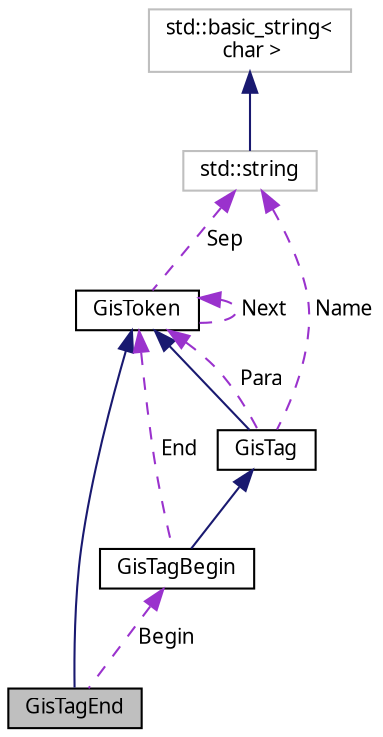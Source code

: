 digraph "GisTagEnd"
{
  edge [fontname="Sans",fontsize="10",labelfontname="Sans",labelfontsize="10"];
  node [fontname="Sans",fontsize="10",shape=record];
  Node2 [label="GisTagEnd",height=0.2,width=0.4,color="black", fillcolor="grey75", style="filled", fontcolor="black"];
  Node3 -> Node2 [dir="back",color="midnightblue",fontsize="10",style="solid",fontname="Sans"];
  Node3 [label="GisToken",height=0.2,width=0.4,color="black", fillcolor="white", style="filled",URL="$d2/db7/classGisToken.html"];
  Node4 -> Node3 [dir="back",color="darkorchid3",fontsize="10",style="dashed",label=" Sep" ,fontname="Sans"];
  Node4 [label="std::string",height=0.2,width=0.4,color="grey75", fillcolor="white", style="filled",tooltip="STL class. "];
  Node5 -> Node4 [dir="back",color="midnightblue",fontsize="10",style="solid",fontname="Sans"];
  Node5 [label="std::basic_string\<\l char \>",height=0.2,width=0.4,color="grey75", fillcolor="white", style="filled",tooltip="STL class. "];
  Node3 -> Node3 [dir="back",color="darkorchid3",fontsize="10",style="dashed",label=" Next" ,fontname="Sans"];
  Node6 -> Node2 [dir="back",color="darkorchid3",fontsize="10",style="dashed",label=" Begin" ,fontname="Sans"];
  Node6 [label="GisTagBegin",height=0.2,width=0.4,color="black", fillcolor="white", style="filled",URL="$d3/d63/classGisTagBegin.html"];
  Node7 -> Node6 [dir="back",color="midnightblue",fontsize="10",style="solid",fontname="Sans"];
  Node7 [label="GisTag",height=0.2,width=0.4,color="black", fillcolor="white", style="filled",URL="$d2/d39/classGisTag.html"];
  Node3 -> Node7 [dir="back",color="midnightblue",fontsize="10",style="solid",fontname="Sans"];
  Node4 -> Node7 [dir="back",color="darkorchid3",fontsize="10",style="dashed",label=" Name" ,fontname="Sans"];
  Node3 -> Node7 [dir="back",color="darkorchid3",fontsize="10",style="dashed",label=" Para" ,fontname="Sans"];
  Node3 -> Node6 [dir="back",color="darkorchid3",fontsize="10",style="dashed",label=" End" ,fontname="Sans"];
}

